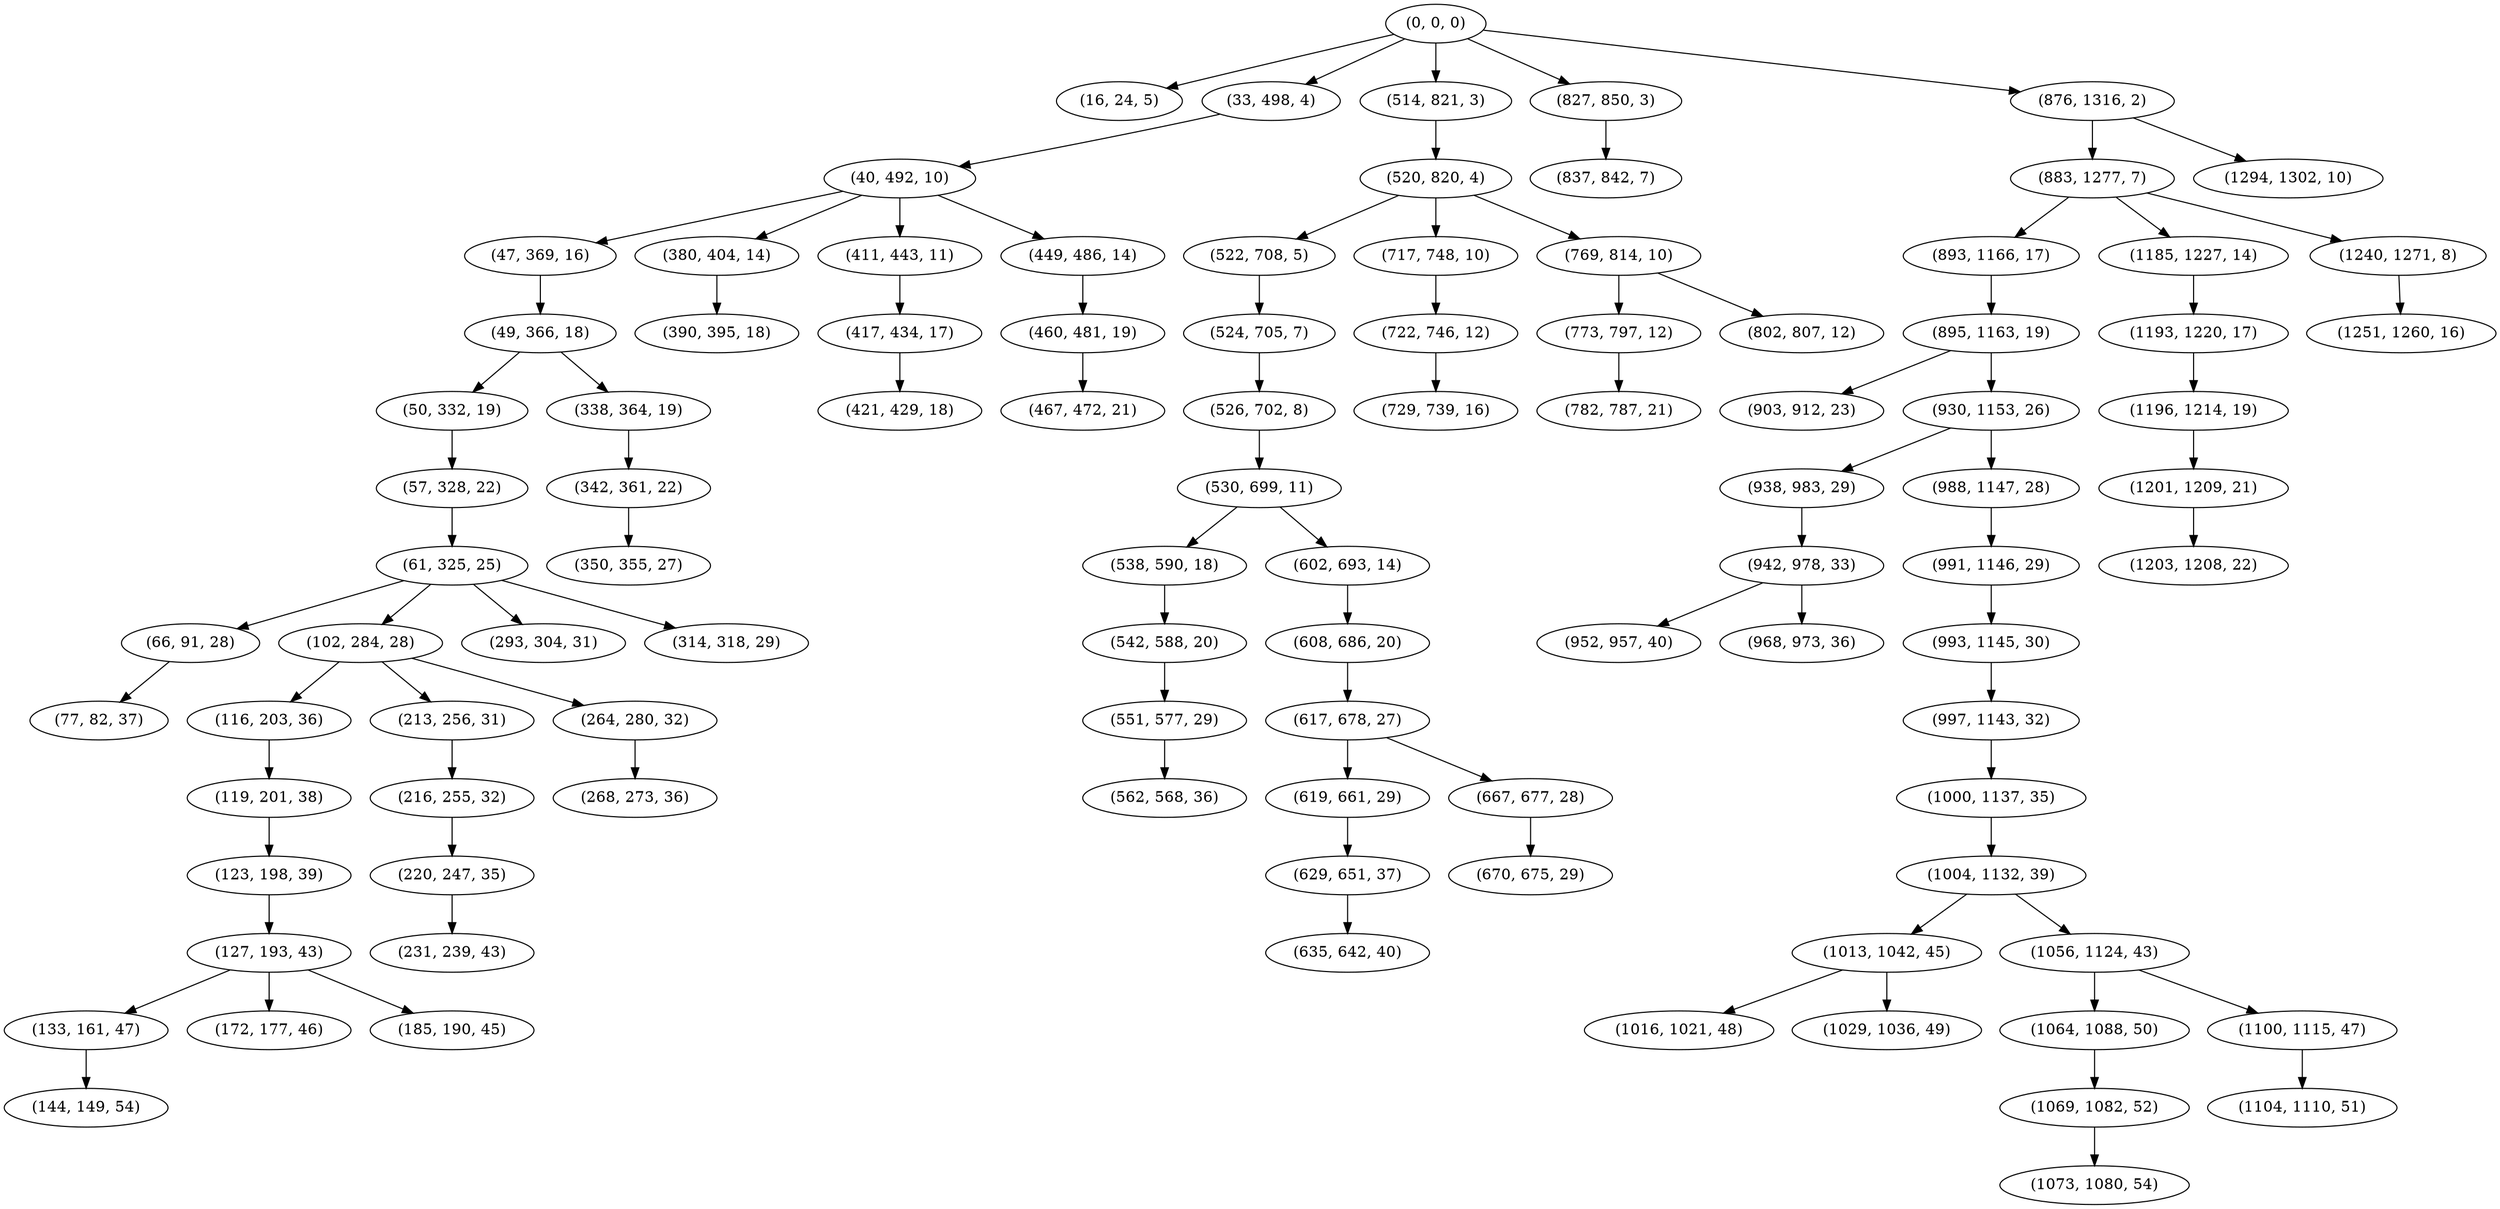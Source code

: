 digraph tree {
    "(0, 0, 0)";
    "(16, 24, 5)";
    "(33, 498, 4)";
    "(40, 492, 10)";
    "(47, 369, 16)";
    "(49, 366, 18)";
    "(50, 332, 19)";
    "(57, 328, 22)";
    "(61, 325, 25)";
    "(66, 91, 28)";
    "(77, 82, 37)";
    "(102, 284, 28)";
    "(116, 203, 36)";
    "(119, 201, 38)";
    "(123, 198, 39)";
    "(127, 193, 43)";
    "(133, 161, 47)";
    "(144, 149, 54)";
    "(172, 177, 46)";
    "(185, 190, 45)";
    "(213, 256, 31)";
    "(216, 255, 32)";
    "(220, 247, 35)";
    "(231, 239, 43)";
    "(264, 280, 32)";
    "(268, 273, 36)";
    "(293, 304, 31)";
    "(314, 318, 29)";
    "(338, 364, 19)";
    "(342, 361, 22)";
    "(350, 355, 27)";
    "(380, 404, 14)";
    "(390, 395, 18)";
    "(411, 443, 11)";
    "(417, 434, 17)";
    "(421, 429, 18)";
    "(449, 486, 14)";
    "(460, 481, 19)";
    "(467, 472, 21)";
    "(514, 821, 3)";
    "(520, 820, 4)";
    "(522, 708, 5)";
    "(524, 705, 7)";
    "(526, 702, 8)";
    "(530, 699, 11)";
    "(538, 590, 18)";
    "(542, 588, 20)";
    "(551, 577, 29)";
    "(562, 568, 36)";
    "(602, 693, 14)";
    "(608, 686, 20)";
    "(617, 678, 27)";
    "(619, 661, 29)";
    "(629, 651, 37)";
    "(635, 642, 40)";
    "(667, 677, 28)";
    "(670, 675, 29)";
    "(717, 748, 10)";
    "(722, 746, 12)";
    "(729, 739, 16)";
    "(769, 814, 10)";
    "(773, 797, 12)";
    "(782, 787, 21)";
    "(802, 807, 12)";
    "(827, 850, 3)";
    "(837, 842, 7)";
    "(876, 1316, 2)";
    "(883, 1277, 7)";
    "(893, 1166, 17)";
    "(895, 1163, 19)";
    "(903, 912, 23)";
    "(930, 1153, 26)";
    "(938, 983, 29)";
    "(942, 978, 33)";
    "(952, 957, 40)";
    "(968, 973, 36)";
    "(988, 1147, 28)";
    "(991, 1146, 29)";
    "(993, 1145, 30)";
    "(997, 1143, 32)";
    "(1000, 1137, 35)";
    "(1004, 1132, 39)";
    "(1013, 1042, 45)";
    "(1016, 1021, 48)";
    "(1029, 1036, 49)";
    "(1056, 1124, 43)";
    "(1064, 1088, 50)";
    "(1069, 1082, 52)";
    "(1073, 1080, 54)";
    "(1100, 1115, 47)";
    "(1104, 1110, 51)";
    "(1185, 1227, 14)";
    "(1193, 1220, 17)";
    "(1196, 1214, 19)";
    "(1201, 1209, 21)";
    "(1203, 1208, 22)";
    "(1240, 1271, 8)";
    "(1251, 1260, 16)";
    "(1294, 1302, 10)";
    "(0, 0, 0)" -> "(16, 24, 5)";
    "(0, 0, 0)" -> "(33, 498, 4)";
    "(0, 0, 0)" -> "(514, 821, 3)";
    "(0, 0, 0)" -> "(827, 850, 3)";
    "(0, 0, 0)" -> "(876, 1316, 2)";
    "(33, 498, 4)" -> "(40, 492, 10)";
    "(40, 492, 10)" -> "(47, 369, 16)";
    "(40, 492, 10)" -> "(380, 404, 14)";
    "(40, 492, 10)" -> "(411, 443, 11)";
    "(40, 492, 10)" -> "(449, 486, 14)";
    "(47, 369, 16)" -> "(49, 366, 18)";
    "(49, 366, 18)" -> "(50, 332, 19)";
    "(49, 366, 18)" -> "(338, 364, 19)";
    "(50, 332, 19)" -> "(57, 328, 22)";
    "(57, 328, 22)" -> "(61, 325, 25)";
    "(61, 325, 25)" -> "(66, 91, 28)";
    "(61, 325, 25)" -> "(102, 284, 28)";
    "(61, 325, 25)" -> "(293, 304, 31)";
    "(61, 325, 25)" -> "(314, 318, 29)";
    "(66, 91, 28)" -> "(77, 82, 37)";
    "(102, 284, 28)" -> "(116, 203, 36)";
    "(102, 284, 28)" -> "(213, 256, 31)";
    "(102, 284, 28)" -> "(264, 280, 32)";
    "(116, 203, 36)" -> "(119, 201, 38)";
    "(119, 201, 38)" -> "(123, 198, 39)";
    "(123, 198, 39)" -> "(127, 193, 43)";
    "(127, 193, 43)" -> "(133, 161, 47)";
    "(127, 193, 43)" -> "(172, 177, 46)";
    "(127, 193, 43)" -> "(185, 190, 45)";
    "(133, 161, 47)" -> "(144, 149, 54)";
    "(213, 256, 31)" -> "(216, 255, 32)";
    "(216, 255, 32)" -> "(220, 247, 35)";
    "(220, 247, 35)" -> "(231, 239, 43)";
    "(264, 280, 32)" -> "(268, 273, 36)";
    "(338, 364, 19)" -> "(342, 361, 22)";
    "(342, 361, 22)" -> "(350, 355, 27)";
    "(380, 404, 14)" -> "(390, 395, 18)";
    "(411, 443, 11)" -> "(417, 434, 17)";
    "(417, 434, 17)" -> "(421, 429, 18)";
    "(449, 486, 14)" -> "(460, 481, 19)";
    "(460, 481, 19)" -> "(467, 472, 21)";
    "(514, 821, 3)" -> "(520, 820, 4)";
    "(520, 820, 4)" -> "(522, 708, 5)";
    "(520, 820, 4)" -> "(717, 748, 10)";
    "(520, 820, 4)" -> "(769, 814, 10)";
    "(522, 708, 5)" -> "(524, 705, 7)";
    "(524, 705, 7)" -> "(526, 702, 8)";
    "(526, 702, 8)" -> "(530, 699, 11)";
    "(530, 699, 11)" -> "(538, 590, 18)";
    "(530, 699, 11)" -> "(602, 693, 14)";
    "(538, 590, 18)" -> "(542, 588, 20)";
    "(542, 588, 20)" -> "(551, 577, 29)";
    "(551, 577, 29)" -> "(562, 568, 36)";
    "(602, 693, 14)" -> "(608, 686, 20)";
    "(608, 686, 20)" -> "(617, 678, 27)";
    "(617, 678, 27)" -> "(619, 661, 29)";
    "(617, 678, 27)" -> "(667, 677, 28)";
    "(619, 661, 29)" -> "(629, 651, 37)";
    "(629, 651, 37)" -> "(635, 642, 40)";
    "(667, 677, 28)" -> "(670, 675, 29)";
    "(717, 748, 10)" -> "(722, 746, 12)";
    "(722, 746, 12)" -> "(729, 739, 16)";
    "(769, 814, 10)" -> "(773, 797, 12)";
    "(769, 814, 10)" -> "(802, 807, 12)";
    "(773, 797, 12)" -> "(782, 787, 21)";
    "(827, 850, 3)" -> "(837, 842, 7)";
    "(876, 1316, 2)" -> "(883, 1277, 7)";
    "(876, 1316, 2)" -> "(1294, 1302, 10)";
    "(883, 1277, 7)" -> "(893, 1166, 17)";
    "(883, 1277, 7)" -> "(1185, 1227, 14)";
    "(883, 1277, 7)" -> "(1240, 1271, 8)";
    "(893, 1166, 17)" -> "(895, 1163, 19)";
    "(895, 1163, 19)" -> "(903, 912, 23)";
    "(895, 1163, 19)" -> "(930, 1153, 26)";
    "(930, 1153, 26)" -> "(938, 983, 29)";
    "(930, 1153, 26)" -> "(988, 1147, 28)";
    "(938, 983, 29)" -> "(942, 978, 33)";
    "(942, 978, 33)" -> "(952, 957, 40)";
    "(942, 978, 33)" -> "(968, 973, 36)";
    "(988, 1147, 28)" -> "(991, 1146, 29)";
    "(991, 1146, 29)" -> "(993, 1145, 30)";
    "(993, 1145, 30)" -> "(997, 1143, 32)";
    "(997, 1143, 32)" -> "(1000, 1137, 35)";
    "(1000, 1137, 35)" -> "(1004, 1132, 39)";
    "(1004, 1132, 39)" -> "(1013, 1042, 45)";
    "(1004, 1132, 39)" -> "(1056, 1124, 43)";
    "(1013, 1042, 45)" -> "(1016, 1021, 48)";
    "(1013, 1042, 45)" -> "(1029, 1036, 49)";
    "(1056, 1124, 43)" -> "(1064, 1088, 50)";
    "(1056, 1124, 43)" -> "(1100, 1115, 47)";
    "(1064, 1088, 50)" -> "(1069, 1082, 52)";
    "(1069, 1082, 52)" -> "(1073, 1080, 54)";
    "(1100, 1115, 47)" -> "(1104, 1110, 51)";
    "(1185, 1227, 14)" -> "(1193, 1220, 17)";
    "(1193, 1220, 17)" -> "(1196, 1214, 19)";
    "(1196, 1214, 19)" -> "(1201, 1209, 21)";
    "(1201, 1209, 21)" -> "(1203, 1208, 22)";
    "(1240, 1271, 8)" -> "(1251, 1260, 16)";
}

